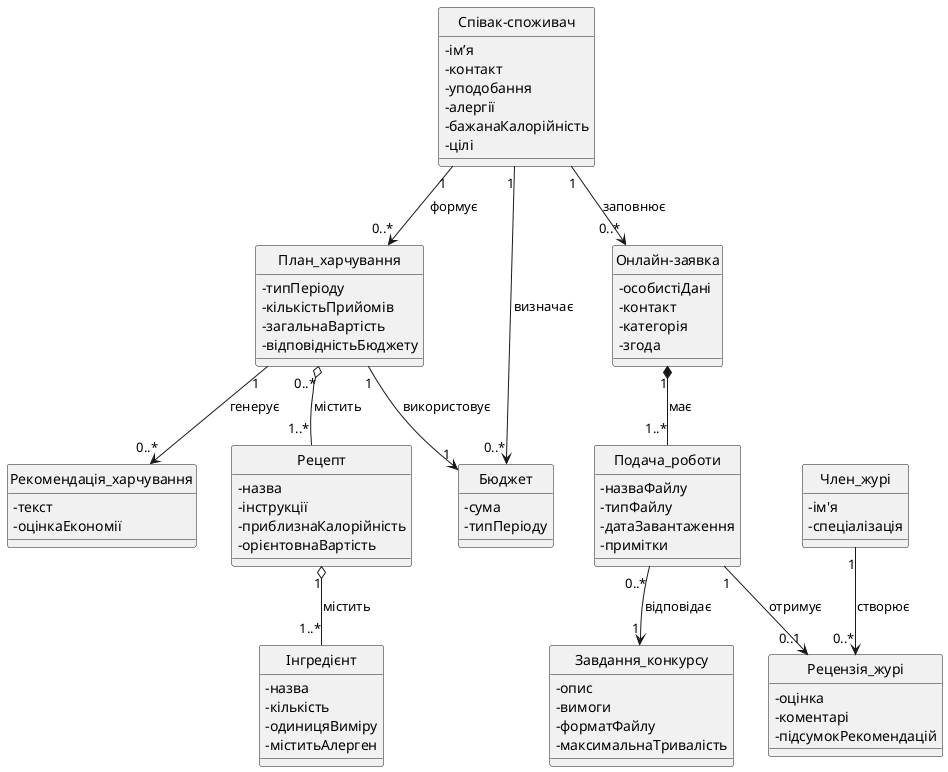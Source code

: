 @startuml
skinparam classAttributeIconSize 0
hide circle

class "Співак-споживач" as User {
  - ім’я
  - контакт
  - уподобання
  - алергії
  - бажанаКалорійність
  - цілі
}

class "План_харчування" as MealPlan {
  - типПеріоду
  - кількістьПрийомів
  - загальнаВартість
  - відповідністьБюджету
}

class "Рецепт" as Recipe {
  - назва
  - інструкції
  - приблизнаКалорійність
  - орієнтовнаВартість
}

class "Інгредієнт" as Ingredient {
  - назва
  - кількість
  - одиницяВиміру 
  - міститьАлерген
}

class "Бюджет" as Budget {
  - сума
  - типПеріоду
}

class "Рекомендація_харчування" as NutritionRecommendation {
  - текст
  - оцінкаЕкономії
}

class "Онлайн-заявка" as Application {
  - особистіДані
  - контакт
  - категорія
  - згода
}

class "Завдання_конкурсу" as ContestTask {
  - опис
  - вимоги
  - форматФайлу
  - максимальнаТривалість
}

class "Подача_роботи" as Submission {
  - назваФайлу
  - типФайлу
  - датаЗавантаження
  - примітки
}

class "Член_журі" as JuryMember {
  - ім'я
  - спеціалізація
}

class "Рецензія_журі" as JuryReview {
  - оцінка
  - коментарі
  - підсумокРекомендацій
}

User "1" --> "0..*" MealPlan : формує
MealPlan "0..*" o-- "1..*" Recipe : містить
Recipe "1" o-- "1..*" Ingredient : містить
MealPlan "1" --> "1" Budget : використовує
User "1" --> "0..*" Budget : визначає
MealPlan "1" --> "0..*" NutritionRecommendation : генерує

User "1" --> "0..*" Application : заповнює
Application "1" *-- "1..*" Submission : має
Submission "0..*" --> "1" ContestTask : відповідає
Submission "1" --> "0..1" JuryReview : отримує

JuryMember "1" --> "0..*" JuryReview : створює
@enduml
